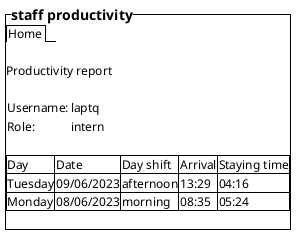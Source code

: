 @startsalt

{^==staff productivity
    {/ Home }

    .
    Productivity report
    .
    {
        Username: | laptq
        Role: | intern
    }
    .
    {#
        Day | Date | Day shift | Arrival | Staying time
        Tuesday | 09/06/2023 | afternoon | 13:29 | 04:16
        Monday | 08/06/2023 | morning | 08:35 | 05:24
    }
    .
}

@endsalt

